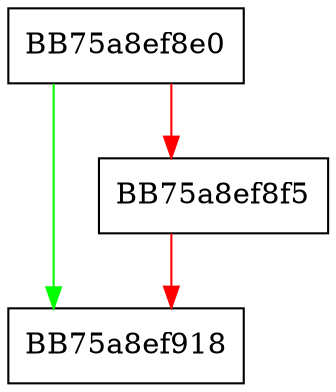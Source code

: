 digraph add_pids_to_process_filter {
  node [shape="box"];
  graph [splines=ortho];
  BB75a8ef8e0 -> BB75a8ef918 [color="green"];
  BB75a8ef8e0 -> BB75a8ef8f5 [color="red"];
  BB75a8ef8f5 -> BB75a8ef918 [color="red"];
}